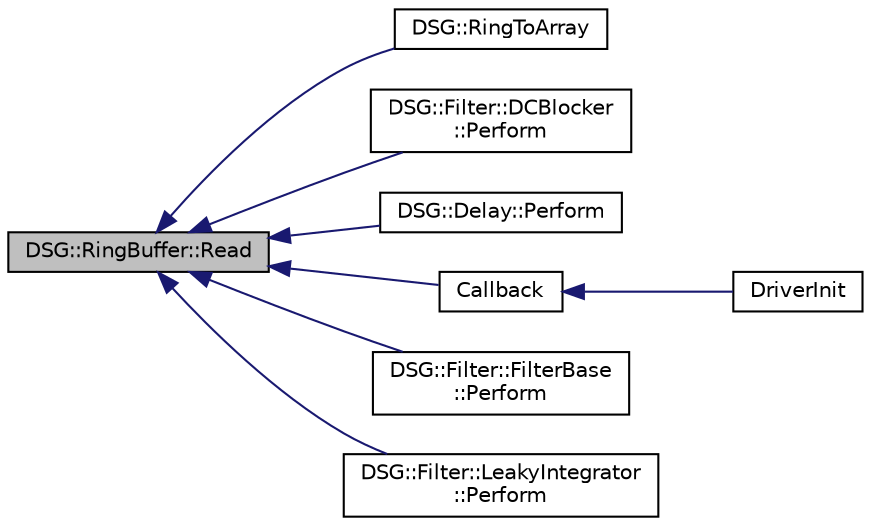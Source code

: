 digraph "DSG::RingBuffer::Read"
{
  edge [fontname="Helvetica",fontsize="10",labelfontname="Helvetica",labelfontsize="10"];
  node [fontname="Helvetica",fontsize="10",shape=record];
  rankdir="LR";
  Node1 [label="DSG::RingBuffer::Read",height=0.2,width=0.4,color="black", fillcolor="grey75", style="filled", fontcolor="black"];
  Node1 -> Node2 [dir="back",color="midnightblue",fontsize="10",style="solid",fontname="Helvetica"];
  Node2 [label="DSG::RingToArray",height=0.2,width=0.4,color="black", fillcolor="white", style="filled",URL="$namespace_d_s_g.html#a4049a445d7cb9ee4f9140bdfdbd5e11c",tooltip="DSG::RingToArray - Move Ring Buffer data to an array. "];
  Node1 -> Node3 [dir="back",color="midnightblue",fontsize="10",style="solid",fontname="Helvetica"];
  Node3 [label="DSG::Filter::DCBlocker\l::Perform",height=0.2,width=0.4,color="black", fillcolor="white", style="filled",URL="$class_d_s_g_1_1_filter_1_1_d_c_blocker.html#a690b2fdc8fdb749d9832d8d744b8cb2f"];
  Node1 -> Node4 [dir="back",color="midnightblue",fontsize="10",style="solid",fontname="Helvetica"];
  Node4 [label="DSG::Delay::Perform",height=0.2,width=0.4,color="black", fillcolor="white", style="filled",URL="$class_d_s_g_1_1_delay.html#a205bd6fc25ea951395943eae51128e66"];
  Node1 -> Node5 [dir="back",color="midnightblue",fontsize="10",style="solid",fontname="Helvetica"];
  Node5 [label="Callback",height=0.2,width=0.4,color="black", fillcolor="white", style="filled",URL="$_driver_8h.html#a110986770da2cd49dcf3789f8cc09c28"];
  Node5 -> Node6 [dir="back",color="midnightblue",fontsize="10",style="solid",fontname="Helvetica"];
  Node6 [label="DriverInit",height=0.2,width=0.4,color="black", fillcolor="white", style="filled",URL="$_driver_8h.html#a70105fa3a575041357534257c1bd91a7"];
  Node1 -> Node7 [dir="back",color="midnightblue",fontsize="10",style="solid",fontname="Helvetica"];
  Node7 [label="DSG::Filter::FilterBase\l::Perform",height=0.2,width=0.4,color="black", fillcolor="white", style="filled",URL="$class_d_s_g_1_1_filter_1_1_filter_base.html#aef58742a1362b7ef94574a16036b7109"];
  Node1 -> Node8 [dir="back",color="midnightblue",fontsize="10",style="solid",fontname="Helvetica"];
  Node8 [label="DSG::Filter::LeakyIntegrator\l::Perform",height=0.2,width=0.4,color="black", fillcolor="white", style="filled",URL="$class_d_s_g_1_1_filter_1_1_leaky_integrator.html#a7f094493387222422b9f283ec199dfd0"];
}
